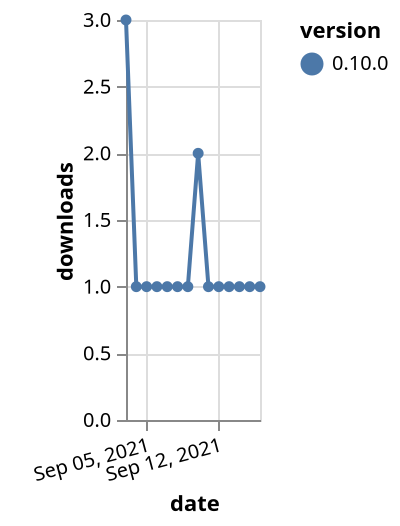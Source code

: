 {"$schema": "https://vega.github.io/schema/vega-lite/v5.json", "description": "A simple bar chart with embedded data.", "data": {"values": [{"date": "2021-09-03", "total": 62, "delta": 3, "version": "0.10.0"}, {"date": "2021-09-04", "total": 63, "delta": 1, "version": "0.10.0"}, {"date": "2021-09-05", "total": 64, "delta": 1, "version": "0.10.0"}, {"date": "2021-09-06", "total": 65, "delta": 1, "version": "0.10.0"}, {"date": "2021-09-07", "total": 66, "delta": 1, "version": "0.10.0"}, {"date": "2021-09-08", "total": 67, "delta": 1, "version": "0.10.0"}, {"date": "2021-09-09", "total": 68, "delta": 1, "version": "0.10.0"}, {"date": "2021-09-10", "total": 70, "delta": 2, "version": "0.10.0"}, {"date": "2021-09-11", "total": 71, "delta": 1, "version": "0.10.0"}, {"date": "2021-09-12", "total": 72, "delta": 1, "version": "0.10.0"}, {"date": "2021-09-13", "total": 73, "delta": 1, "version": "0.10.0"}, {"date": "2021-09-14", "total": 74, "delta": 1, "version": "0.10.0"}, {"date": "2021-09-15", "total": 75, "delta": 1, "version": "0.10.0"}, {"date": "2021-09-16", "total": 76, "delta": 1, "version": "0.10.0"}]}, "width": "container", "mark": {"type": "line", "point": {"filled": true}}, "encoding": {"x": {"field": "date", "type": "temporal", "timeUnit": "yearmonthdate", "title": "date", "axis": {"labelAngle": -15}}, "y": {"field": "delta", "type": "quantitative", "title": "downloads"}, "color": {"field": "version", "type": "nominal"}, "tooltip": {"field": "delta"}}}